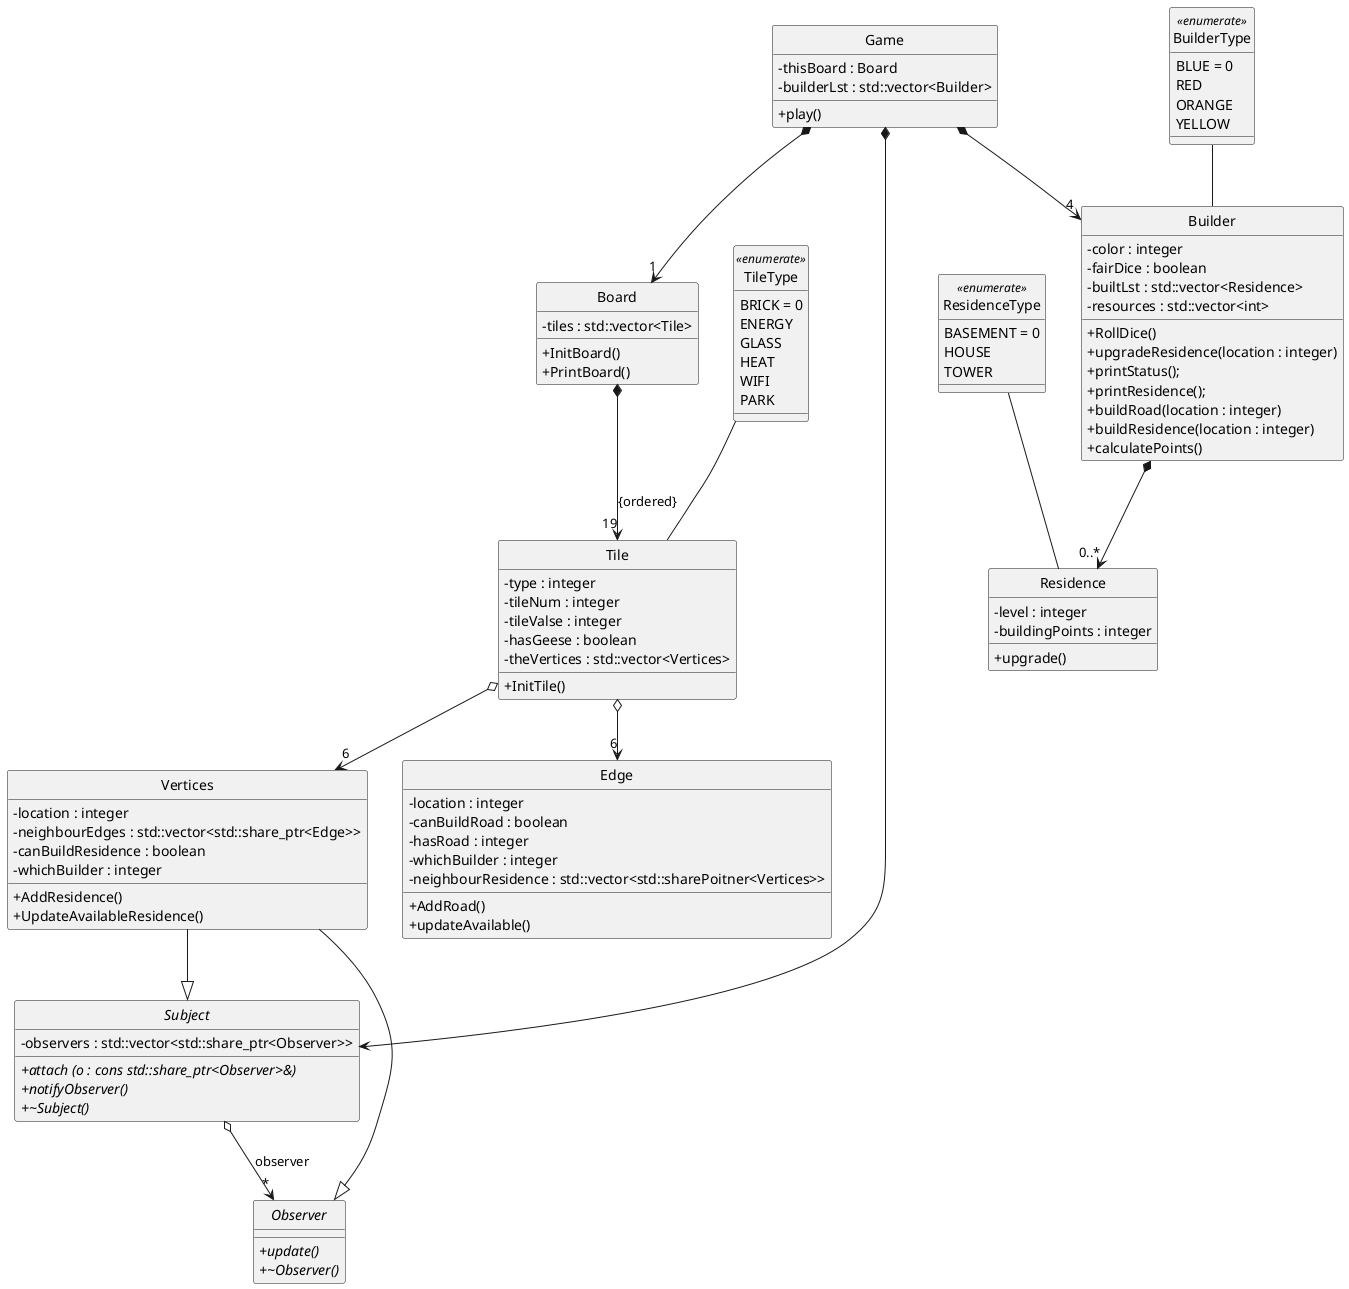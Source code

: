 @startuml CS246 Final Project UML 
skinparam style strictuml
skinparam SequenceMessageAlignment center
skinparam classAttributeIconSize 0


class Board  {
    -tiles : std::vector<Tile>
    +InitBoard()
    +PrintBoard()
} 

enum TileType << enumerate >> {
    BRICK = 0
    ENERGY 
    GLASS 
    HEAT 
    WIFI 
    PARK
}

class Tile {
    - type : integer
    - tileNum : integer
    - tileValse : integer
    - hasGeese : boolean
    - theVertices : std::vector<Vertices>
    + InitTile()
} 
abstract class Observer {
    + {abstract} update()
    + {abstract} ~Observer()
}

abstract class Subject {
    - observers : std::vector<std::share_ptr<Observer>>
    + {abstract} attach (o : cons std::share_ptr<Observer>&)
    + {abstract} notifyObserver()
    + {abstract} ~Subject()
}

class Vertices {
    - location : integer
    - neighbourEdges : std::vector<std::share_ptr<Edge>> 
    - canBuildResidence : boolean
    - whichBuilder : integer
    + AddResidence()
    + UpdateAvailableResidence()
}

class Edge {
    - location : integer 
    - canBuildRoad : boolean
    - hasRoad : integer 
    - whichBuilder : integer 
    - neighbourResidence : std::vector<std::sharePoitner<Vertices>>
    + AddRoad()
    + updateAvailable() 
}

enum BuilderType << enumerate >> {
    BLUE = 0
    RED 
    ORANGE 
    YELLOW 
}

class Builder {
    - color : integer 
    - fairDice : boolean
    - builtLst : std::vector<Residence> 
    - resources : std::vector<int>
    + RollDice()
    + upgradeResidence(location : integer)
    + printStatus();
    + printResidence();
    + buildRoad(location : integer) 
    + buildResidence(location : integer)
    + calculatePoints()
}

enum ResidenceType << enumerate >> {
    BASEMENT = 0
    HOUSE
    TOWER  
}

class Residence {
    - level : integer 
    - buildingPoints : integer 
    + upgrade()
}

class Game {
    - thisBoard : Board 
    - builderLst : std::vector<Builder>
    + play()
}

Game *--> "1" Board
Game *--> Subject
Subject o--> "*" Observer : "observer"
Vertices --|> Subject 
Vertices --|> Observer 
Game *--> "4" Builder
Board *--> "19" Tile : {ordered}
Tile o--> "6" Edge
Tile o--> "6" Vertices
Builder *--> "0..*"Residence
BuilderType -- Builder 
TileType -- Tile 
ResidenceType -- Residence

@enduml